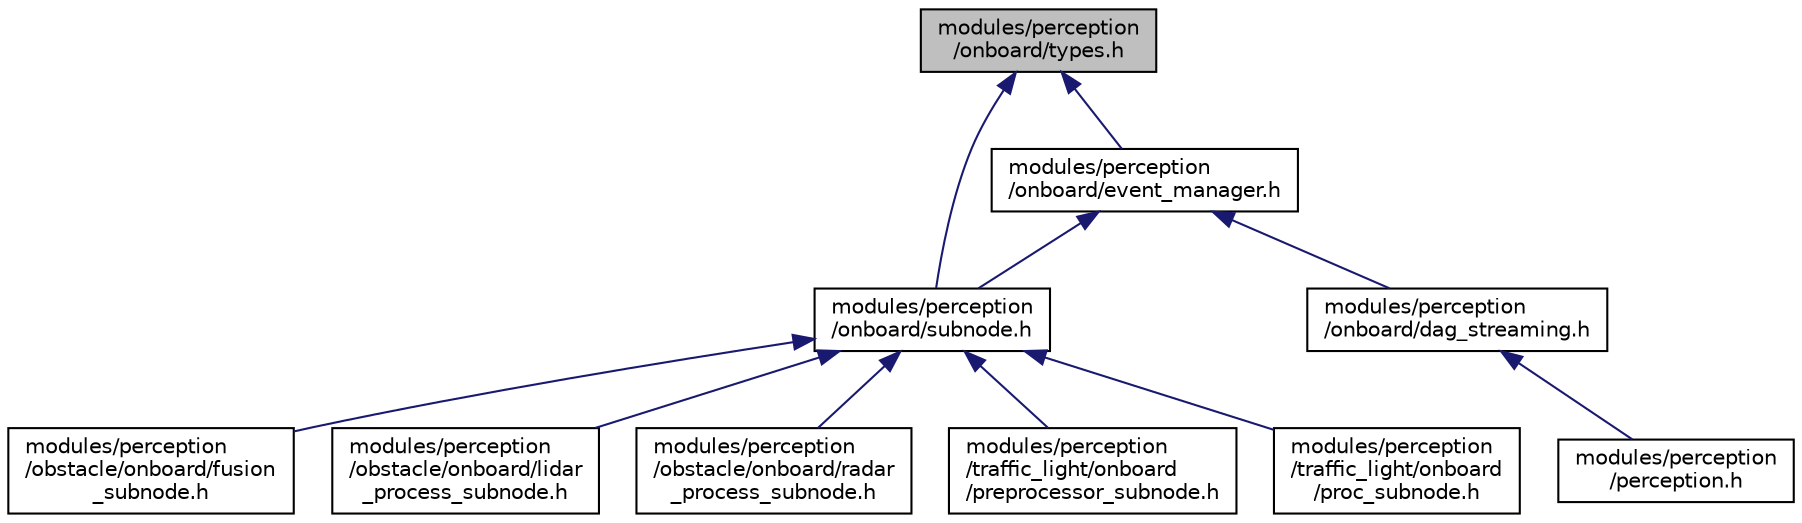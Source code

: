 digraph "modules/perception/onboard/types.h"
{
  edge [fontname="Helvetica",fontsize="10",labelfontname="Helvetica",labelfontsize="10"];
  node [fontname="Helvetica",fontsize="10",shape=record];
  Node14 [label="modules/perception\l/onboard/types.h",height=0.2,width=0.4,color="black", fillcolor="grey75", style="filled", fontcolor="black"];
  Node14 -> Node15 [dir="back",color="midnightblue",fontsize="10",style="solid",fontname="Helvetica"];
  Node15 [label="modules/perception\l/onboard/event_manager.h",height=0.2,width=0.4,color="black", fillcolor="white", style="filled",URL="$event__manager_8h.html"];
  Node15 -> Node16 [dir="back",color="midnightblue",fontsize="10",style="solid",fontname="Helvetica"];
  Node16 [label="modules/perception\l/onboard/subnode.h",height=0.2,width=0.4,color="black", fillcolor="white", style="filled",URL="$subnode_8h.html"];
  Node16 -> Node17 [dir="back",color="midnightblue",fontsize="10",style="solid",fontname="Helvetica"];
  Node17 [label="modules/perception\l/obstacle/onboard/fusion\l_subnode.h",height=0.2,width=0.4,color="black", fillcolor="white", style="filled",URL="$fusion__subnode_8h.html"];
  Node16 -> Node18 [dir="back",color="midnightblue",fontsize="10",style="solid",fontname="Helvetica"];
  Node18 [label="modules/perception\l/obstacle/onboard/lidar\l_process_subnode.h",height=0.2,width=0.4,color="black", fillcolor="white", style="filled",URL="$lidar__process__subnode_8h.html"];
  Node16 -> Node19 [dir="back",color="midnightblue",fontsize="10",style="solid",fontname="Helvetica"];
  Node19 [label="modules/perception\l/obstacle/onboard/radar\l_process_subnode.h",height=0.2,width=0.4,color="black", fillcolor="white", style="filled",URL="$radar__process__subnode_8h.html"];
  Node16 -> Node20 [dir="back",color="midnightblue",fontsize="10",style="solid",fontname="Helvetica"];
  Node20 [label="modules/perception\l/traffic_light/onboard\l/preprocessor_subnode.h",height=0.2,width=0.4,color="black", fillcolor="white", style="filled",URL="$preprocessor__subnode_8h.html"];
  Node16 -> Node21 [dir="back",color="midnightblue",fontsize="10",style="solid",fontname="Helvetica"];
  Node21 [label="modules/perception\l/traffic_light/onboard\l/proc_subnode.h",height=0.2,width=0.4,color="black", fillcolor="white", style="filled",URL="$proc__subnode_8h.html"];
  Node15 -> Node22 [dir="back",color="midnightblue",fontsize="10",style="solid",fontname="Helvetica"];
  Node22 [label="modules/perception\l/onboard/dag_streaming.h",height=0.2,width=0.4,color="black", fillcolor="white", style="filled",URL="$dag__streaming_8h.html"];
  Node22 -> Node23 [dir="back",color="midnightblue",fontsize="10",style="solid",fontname="Helvetica"];
  Node23 [label="modules/perception\l/perception.h",height=0.2,width=0.4,color="black", fillcolor="white", style="filled",URL="$perception_8h.html"];
  Node14 -> Node16 [dir="back",color="midnightblue",fontsize="10",style="solid",fontname="Helvetica"];
}
